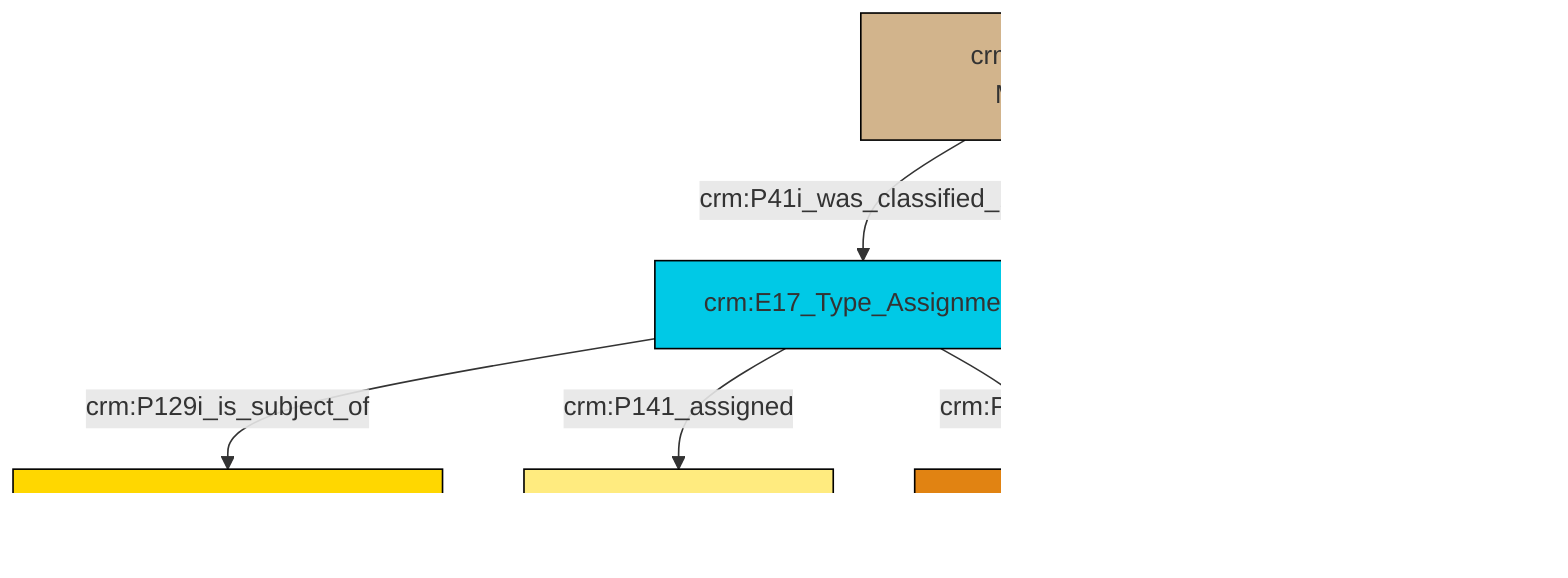 graph TD
classDef Literal fill:#f2f2f2,stroke:#000000;
classDef CRM_Entity fill:#FFFFFF,stroke:#000000;
classDef Temporal_Entity fill:#00C9E6, stroke:#000000;
classDef Type fill:#E18312, stroke:#000000;
classDef Time-Span fill:#2C9C91, stroke:#000000;
classDef Appellation fill:#FFEB7F, stroke:#000000;
classDef Place fill:#008836, stroke:#000000;
classDef Persistent_Item fill:#B266B2, stroke:#000000;
classDef Conceptual_Object fill:#FFD700, stroke:#000000;
classDef Physical_Thing fill:#D2B48C, stroke:#000000;
classDef Actor fill:#f58aad, stroke:#000000;
classDef PC_Classes fill:#4ce600, stroke:#000000;
classDef Multi fill:#cccccc,stroke:#000000;

2["crm:E17_Type_Assignment"]:::Temporal_Entity -->|crm:P129i_is_subject_of| 3["crm:E73_Information_Object"]:::Conceptual_Object
2["crm:E17_Type_Assignment"]:::Temporal_Entity -->|crm:P141_assigned| 8["crm:E42_Identifier"]:::Appellation
2["crm:E17_Type_Assignment"]:::Temporal_Entity -->|crm:P42_assigned| 4["crm:E55_Type"]:::Type
11["crm:E22_Human-Made_Object"]:::Physical_Thing -->|crm:P41i_was_classified_by| 2["crm:E17_Type_Assignment"]:::Temporal_Entity
2["crm:E17_Type_Assignment"]:::Temporal_Entity -->|crm:P14_carried_out_by| 0["crm:E39_Actor"]:::Actor
11["crm:E22_Human-Made_Object"]:::Physical_Thing -->|crm:P2_has_type| 6["crm:E55_type"]:::Default